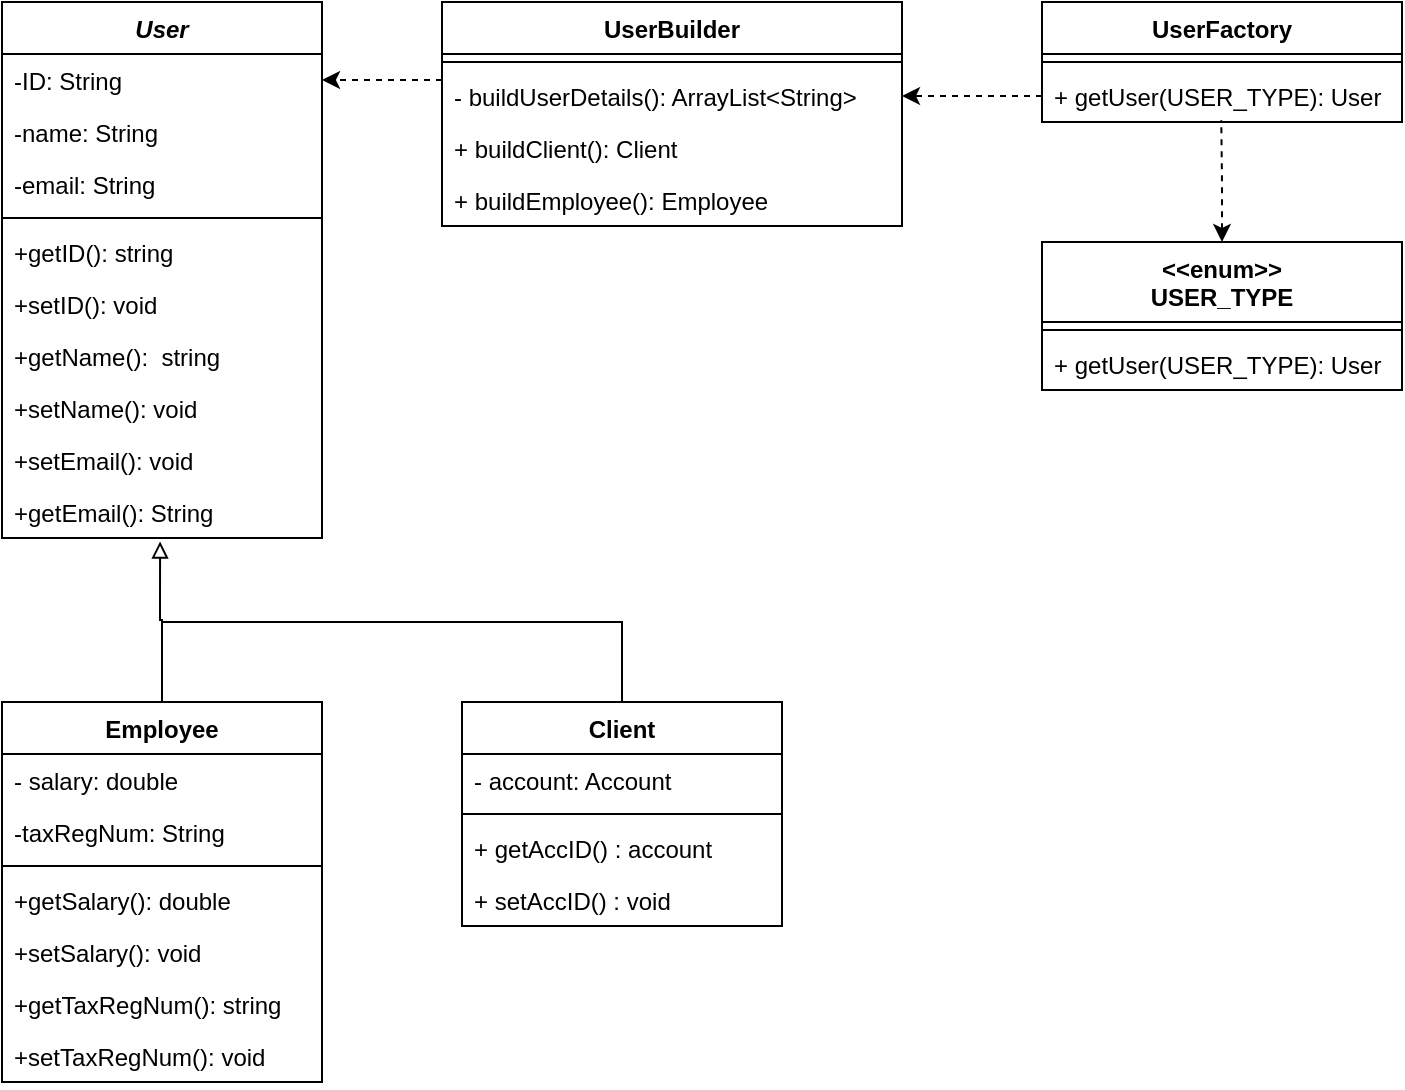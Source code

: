 <mxfile version="14.6.12" type="github">
  <diagram id="k4Plykv9acac5aPjrtQd" name="Page-1">
    <mxGraphModel dx="455" dy="555" grid="1" gridSize="10" guides="1" tooltips="1" connect="1" arrows="1" fold="1" page="1" pageScale="1" pageWidth="850" pageHeight="1100" math="0" shadow="0">
      <root>
        <mxCell id="0" />
        <mxCell id="1" parent="0" />
        <mxCell id="SLe5U7EsBWXXswVBxkud-1" value="User" style="swimlane;fontStyle=3;align=center;verticalAlign=top;childLayout=stackLayout;horizontal=1;startSize=26;horizontalStack=0;resizeParent=1;resizeParentMax=0;resizeLast=0;collapsible=1;marginBottom=0;" vertex="1" parent="1">
          <mxGeometry x="140" y="20" width="160" height="268" as="geometry" />
        </mxCell>
        <mxCell id="SLe5U7EsBWXXswVBxkud-2" value="-ID: String" style="text;strokeColor=none;fillColor=none;align=left;verticalAlign=top;spacingLeft=4;spacingRight=4;overflow=hidden;rotatable=0;points=[[0,0.5],[1,0.5]];portConstraint=eastwest;" vertex="1" parent="SLe5U7EsBWXXswVBxkud-1">
          <mxGeometry y="26" width="160" height="26" as="geometry" />
        </mxCell>
        <mxCell id="SLe5U7EsBWXXswVBxkud-3" value="-name: String" style="text;strokeColor=none;fillColor=none;align=left;verticalAlign=top;spacingLeft=4;spacingRight=4;overflow=hidden;rotatable=0;points=[[0,0.5],[1,0.5]];portConstraint=eastwest;" vertex="1" parent="SLe5U7EsBWXXswVBxkud-1">
          <mxGeometry y="52" width="160" height="26" as="geometry" />
        </mxCell>
        <mxCell id="SLe5U7EsBWXXswVBxkud-4" value="-email: String" style="text;strokeColor=none;fillColor=none;align=left;verticalAlign=top;spacingLeft=4;spacingRight=4;overflow=hidden;rotatable=0;points=[[0,0.5],[1,0.5]];portConstraint=eastwest;" vertex="1" parent="SLe5U7EsBWXXswVBxkud-1">
          <mxGeometry y="78" width="160" height="26" as="geometry" />
        </mxCell>
        <mxCell id="SLe5U7EsBWXXswVBxkud-5" value="" style="line;strokeWidth=1;fillColor=none;align=left;verticalAlign=middle;spacingTop=-1;spacingLeft=3;spacingRight=3;rotatable=0;labelPosition=right;points=[];portConstraint=eastwest;" vertex="1" parent="SLe5U7EsBWXXswVBxkud-1">
          <mxGeometry y="104" width="160" height="8" as="geometry" />
        </mxCell>
        <mxCell id="SLe5U7EsBWXXswVBxkud-6" value="+getID(): string" style="text;strokeColor=none;fillColor=none;align=left;verticalAlign=top;spacingLeft=4;spacingRight=4;overflow=hidden;rotatable=0;points=[[0,0.5],[1,0.5]];portConstraint=eastwest;" vertex="1" parent="SLe5U7EsBWXXswVBxkud-1">
          <mxGeometry y="112" width="160" height="26" as="geometry" />
        </mxCell>
        <mxCell id="SLe5U7EsBWXXswVBxkud-7" value="+setID(): void" style="text;strokeColor=none;fillColor=none;align=left;verticalAlign=top;spacingLeft=4;spacingRight=4;overflow=hidden;rotatable=0;points=[[0,0.5],[1,0.5]];portConstraint=eastwest;" vertex="1" parent="SLe5U7EsBWXXswVBxkud-1">
          <mxGeometry y="138" width="160" height="26" as="geometry" />
        </mxCell>
        <mxCell id="SLe5U7EsBWXXswVBxkud-8" value="+getName():  string" style="text;strokeColor=none;fillColor=none;align=left;verticalAlign=top;spacingLeft=4;spacingRight=4;overflow=hidden;rotatable=0;points=[[0,0.5],[1,0.5]];portConstraint=eastwest;" vertex="1" parent="SLe5U7EsBWXXswVBxkud-1">
          <mxGeometry y="164" width="160" height="26" as="geometry" />
        </mxCell>
        <mxCell id="SLe5U7EsBWXXswVBxkud-9" value="+setName(): void" style="text;strokeColor=none;fillColor=none;align=left;verticalAlign=top;spacingLeft=4;spacingRight=4;overflow=hidden;rotatable=0;points=[[0,0.5],[1,0.5]];portConstraint=eastwest;" vertex="1" parent="SLe5U7EsBWXXswVBxkud-1">
          <mxGeometry y="190" width="160" height="26" as="geometry" />
        </mxCell>
        <mxCell id="SLe5U7EsBWXXswVBxkud-10" value="+setEmail(): void" style="text;strokeColor=none;fillColor=none;align=left;verticalAlign=top;spacingLeft=4;spacingRight=4;overflow=hidden;rotatable=0;points=[[0,0.5],[1,0.5]];portConstraint=eastwest;" vertex="1" parent="SLe5U7EsBWXXswVBxkud-1">
          <mxGeometry y="216" width="160" height="26" as="geometry" />
        </mxCell>
        <mxCell id="SLe5U7EsBWXXswVBxkud-11" value="+getEmail(): String" style="text;strokeColor=none;fillColor=none;align=left;verticalAlign=top;spacingLeft=4;spacingRight=4;overflow=hidden;rotatable=0;points=[[0,0.5],[1,0.5]];portConstraint=eastwest;" vertex="1" parent="SLe5U7EsBWXXswVBxkud-1">
          <mxGeometry y="242" width="160" height="26" as="geometry" />
        </mxCell>
        <mxCell id="SLe5U7EsBWXXswVBxkud-13" value="UserFactory" style="swimlane;fontStyle=1;align=center;verticalAlign=top;childLayout=stackLayout;horizontal=1;startSize=26;horizontalStack=0;resizeParent=1;resizeParentMax=0;resizeLast=0;collapsible=1;marginBottom=0;" vertex="1" parent="1">
          <mxGeometry x="660" y="20" width="180" height="60" as="geometry" />
        </mxCell>
        <mxCell id="SLe5U7EsBWXXswVBxkud-14" value="" style="line;strokeWidth=1;fillColor=none;align=left;verticalAlign=middle;spacingTop=-1;spacingLeft=3;spacingRight=3;rotatable=0;labelPosition=right;points=[];portConstraint=eastwest;" vertex="1" parent="SLe5U7EsBWXXswVBxkud-13">
          <mxGeometry y="26" width="180" height="8" as="geometry" />
        </mxCell>
        <mxCell id="SLe5U7EsBWXXswVBxkud-15" value="+ getUser(USER_TYPE): User" style="text;strokeColor=none;fillColor=none;align=left;verticalAlign=top;spacingLeft=4;spacingRight=4;overflow=hidden;rotatable=0;points=[[0,0.5],[1,0.5]];portConstraint=eastwest;" vertex="1" parent="SLe5U7EsBWXXswVBxkud-13">
          <mxGeometry y="34" width="180" height="26" as="geometry" />
        </mxCell>
        <mxCell id="SLe5U7EsBWXXswVBxkud-37" style="edgeStyle=orthogonalEdgeStyle;rounded=0;orthogonalLoop=1;jettySize=auto;html=1;exitX=0.5;exitY=0;exitDx=0;exitDy=0;endArrow=none;endFill=0;" edge="1" parent="1" source="SLe5U7EsBWXXswVBxkud-16">
          <mxGeometry relative="1" as="geometry">
            <mxPoint x="220" y="330" as="targetPoint" />
            <Array as="points">
              <mxPoint x="450" y="330" />
            </Array>
          </mxGeometry>
        </mxCell>
        <mxCell id="SLe5U7EsBWXXswVBxkud-16" value="Client" style="swimlane;fontStyle=1;align=center;verticalAlign=top;childLayout=stackLayout;horizontal=1;startSize=26;horizontalStack=0;resizeParent=1;resizeParentMax=0;resizeLast=0;collapsible=1;marginBottom=0;" vertex="1" parent="1">
          <mxGeometry x="370" y="370" width="160" height="112" as="geometry" />
        </mxCell>
        <mxCell id="SLe5U7EsBWXXswVBxkud-17" value="- account: Account" style="text;strokeColor=none;fillColor=none;align=left;verticalAlign=top;spacingLeft=4;spacingRight=4;overflow=hidden;rotatable=0;points=[[0,0.5],[1,0.5]];portConstraint=eastwest;" vertex="1" parent="SLe5U7EsBWXXswVBxkud-16">
          <mxGeometry y="26" width="160" height="26" as="geometry" />
        </mxCell>
        <mxCell id="SLe5U7EsBWXXswVBxkud-18" value="" style="line;strokeWidth=1;fillColor=none;align=left;verticalAlign=middle;spacingTop=-1;spacingLeft=3;spacingRight=3;rotatable=0;labelPosition=right;points=[];portConstraint=eastwest;" vertex="1" parent="SLe5U7EsBWXXswVBxkud-16">
          <mxGeometry y="52" width="160" height="8" as="geometry" />
        </mxCell>
        <mxCell id="SLe5U7EsBWXXswVBxkud-19" value="+ getAccID() : account" style="text;strokeColor=none;fillColor=none;align=left;verticalAlign=top;spacingLeft=4;spacingRight=4;overflow=hidden;rotatable=0;points=[[0,0.5],[1,0.5]];portConstraint=eastwest;" vertex="1" parent="SLe5U7EsBWXXswVBxkud-16">
          <mxGeometry y="60" width="160" height="26" as="geometry" />
        </mxCell>
        <mxCell id="SLe5U7EsBWXXswVBxkud-20" value="+ setAccID() : void" style="text;strokeColor=none;fillColor=none;align=left;verticalAlign=top;spacingLeft=4;spacingRight=4;overflow=hidden;rotatable=0;points=[[0,0.5],[1,0.5]];portConstraint=eastwest;" vertex="1" parent="SLe5U7EsBWXXswVBxkud-16">
          <mxGeometry y="86" width="160" height="26" as="geometry" />
        </mxCell>
        <mxCell id="SLe5U7EsBWXXswVBxkud-36" style="edgeStyle=orthogonalEdgeStyle;rounded=0;orthogonalLoop=1;jettySize=auto;html=1;exitX=0.5;exitY=0;exitDx=0;exitDy=0;entryX=0.494;entryY=1.066;entryDx=0;entryDy=0;entryPerimeter=0;endArrow=block;endFill=0;" edge="1" parent="1" source="SLe5U7EsBWXXswVBxkud-21" target="SLe5U7EsBWXXswVBxkud-11">
          <mxGeometry relative="1" as="geometry">
            <Array as="points">
              <mxPoint x="220" y="329" />
              <mxPoint x="219" y="290" />
            </Array>
          </mxGeometry>
        </mxCell>
        <mxCell id="SLe5U7EsBWXXswVBxkud-21" value="Employee" style="swimlane;fontStyle=1;align=center;verticalAlign=top;childLayout=stackLayout;horizontal=1;startSize=26;horizontalStack=0;resizeParent=1;resizeParentMax=0;resizeLast=0;collapsible=1;marginBottom=0;" vertex="1" parent="1">
          <mxGeometry x="140" y="370" width="160" height="190" as="geometry" />
        </mxCell>
        <mxCell id="SLe5U7EsBWXXswVBxkud-22" value="- salary: double" style="text;strokeColor=none;fillColor=none;align=left;verticalAlign=top;spacingLeft=4;spacingRight=4;overflow=hidden;rotatable=0;points=[[0,0.5],[1,0.5]];portConstraint=eastwest;" vertex="1" parent="SLe5U7EsBWXXswVBxkud-21">
          <mxGeometry y="26" width="160" height="26" as="geometry" />
        </mxCell>
        <mxCell id="SLe5U7EsBWXXswVBxkud-23" value="-taxRegNum: String" style="text;strokeColor=none;fillColor=none;align=left;verticalAlign=top;spacingLeft=4;spacingRight=4;overflow=hidden;rotatable=0;points=[[0,0.5],[1,0.5]];portConstraint=eastwest;" vertex="1" parent="SLe5U7EsBWXXswVBxkud-21">
          <mxGeometry y="52" width="160" height="26" as="geometry" />
        </mxCell>
        <mxCell id="SLe5U7EsBWXXswVBxkud-24" value="" style="line;strokeWidth=1;fillColor=none;align=left;verticalAlign=middle;spacingTop=-1;spacingLeft=3;spacingRight=3;rotatable=0;labelPosition=right;points=[];portConstraint=eastwest;" vertex="1" parent="SLe5U7EsBWXXswVBxkud-21">
          <mxGeometry y="78" width="160" height="8" as="geometry" />
        </mxCell>
        <mxCell id="SLe5U7EsBWXXswVBxkud-25" value="+getSalary(): double" style="text;strokeColor=none;fillColor=none;align=left;verticalAlign=top;spacingLeft=4;spacingRight=4;overflow=hidden;rotatable=0;points=[[0,0.5],[1,0.5]];portConstraint=eastwest;" vertex="1" parent="SLe5U7EsBWXXswVBxkud-21">
          <mxGeometry y="86" width="160" height="26" as="geometry" />
        </mxCell>
        <mxCell id="SLe5U7EsBWXXswVBxkud-26" value="+setSalary(): void" style="text;strokeColor=none;fillColor=none;align=left;verticalAlign=top;spacingLeft=4;spacingRight=4;overflow=hidden;rotatable=0;points=[[0,0.5],[1,0.5]];portConstraint=eastwest;" vertex="1" parent="SLe5U7EsBWXXswVBxkud-21">
          <mxGeometry y="112" width="160" height="26" as="geometry" />
        </mxCell>
        <mxCell id="SLe5U7EsBWXXswVBxkud-27" value="+getTaxRegNum(): string" style="text;strokeColor=none;fillColor=none;align=left;verticalAlign=top;spacingLeft=4;spacingRight=4;overflow=hidden;rotatable=0;points=[[0,0.5],[1,0.5]];portConstraint=eastwest;" vertex="1" parent="SLe5U7EsBWXXswVBxkud-21">
          <mxGeometry y="138" width="160" height="26" as="geometry" />
        </mxCell>
        <mxCell id="SLe5U7EsBWXXswVBxkud-28" value="+setTaxRegNum(): void" style="text;strokeColor=none;fillColor=none;align=left;verticalAlign=top;spacingLeft=4;spacingRight=4;overflow=hidden;rotatable=0;points=[[0,0.5],[1,0.5]];portConstraint=eastwest;" vertex="1" parent="SLe5U7EsBWXXswVBxkud-21">
          <mxGeometry y="164" width="160" height="26" as="geometry" />
        </mxCell>
        <mxCell id="SLe5U7EsBWXXswVBxkud-29" value="UserBuilder" style="swimlane;fontStyle=1;align=center;verticalAlign=top;childLayout=stackLayout;horizontal=1;startSize=26;horizontalStack=0;resizeParent=1;resizeParentMax=0;resizeLast=0;collapsible=1;marginBottom=0;" vertex="1" parent="1">
          <mxGeometry x="360" y="20" width="230" height="112" as="geometry" />
        </mxCell>
        <mxCell id="SLe5U7EsBWXXswVBxkud-30" value="" style="line;strokeWidth=1;fillColor=none;align=left;verticalAlign=middle;spacingTop=-1;spacingLeft=3;spacingRight=3;rotatable=0;labelPosition=right;points=[];portConstraint=eastwest;" vertex="1" parent="SLe5U7EsBWXXswVBxkud-29">
          <mxGeometry y="26" width="230" height="8" as="geometry" />
        </mxCell>
        <mxCell id="SLe5U7EsBWXXswVBxkud-31" value="- buildUserDetails(): ArrayList&lt;String&gt;" style="text;strokeColor=none;fillColor=none;align=left;verticalAlign=top;spacingLeft=4;spacingRight=4;overflow=hidden;rotatable=0;points=[[0,0.5],[1,0.5]];portConstraint=eastwest;" vertex="1" parent="SLe5U7EsBWXXswVBxkud-29">
          <mxGeometry y="34" width="230" height="26" as="geometry" />
        </mxCell>
        <mxCell id="SLe5U7EsBWXXswVBxkud-32" value="+ buildClient(): Client" style="text;strokeColor=none;fillColor=none;align=left;verticalAlign=top;spacingLeft=4;spacingRight=4;overflow=hidden;rotatable=0;points=[[0,0.5],[1,0.5]];portConstraint=eastwest;" vertex="1" parent="SLe5U7EsBWXXswVBxkud-29">
          <mxGeometry y="60" width="230" height="26" as="geometry" />
        </mxCell>
        <mxCell id="SLe5U7EsBWXXswVBxkud-33" value="+ buildEmployee(): Employee" style="text;strokeColor=none;fillColor=none;align=left;verticalAlign=top;spacingLeft=4;spacingRight=4;overflow=hidden;rotatable=0;points=[[0,0.5],[1,0.5]];portConstraint=eastwest;" vertex="1" parent="SLe5U7EsBWXXswVBxkud-29">
          <mxGeometry y="86" width="230" height="26" as="geometry" />
        </mxCell>
        <mxCell id="SLe5U7EsBWXXswVBxkud-34" style="edgeStyle=orthogonalEdgeStyle;rounded=0;orthogonalLoop=1;jettySize=auto;html=1;exitX=0;exitY=0.5;exitDx=0;exitDy=0;entryX=1;entryY=0.5;entryDx=0;entryDy=0;dashed=1;" edge="1" parent="1" source="SLe5U7EsBWXXswVBxkud-15" target="SLe5U7EsBWXXswVBxkud-31">
          <mxGeometry relative="1" as="geometry" />
        </mxCell>
        <mxCell id="SLe5U7EsBWXXswVBxkud-38" style="edgeStyle=orthogonalEdgeStyle;rounded=0;orthogonalLoop=1;jettySize=auto;html=1;endArrow=classic;endFill=1;entryX=1;entryY=0.5;entryDx=0;entryDy=0;dashed=1;" edge="1" parent="1" target="SLe5U7EsBWXXswVBxkud-2">
          <mxGeometry relative="1" as="geometry">
            <mxPoint x="360" y="59" as="sourcePoint" />
            <mxPoint x="303" y="67" as="targetPoint" />
            <Array as="points">
              <mxPoint x="357" y="59" />
              <mxPoint x="357" y="59" />
            </Array>
          </mxGeometry>
        </mxCell>
        <mxCell id="SLe5U7EsBWXXswVBxkud-47" style="edgeStyle=orthogonalEdgeStyle;rounded=0;orthogonalLoop=1;jettySize=auto;html=1;exitX=0.5;exitY=0;exitDx=0;exitDy=0;entryX=0.498;entryY=0.966;entryDx=0;entryDy=0;entryPerimeter=0;dashed=1;endArrow=none;endFill=0;startArrow=classic;startFill=1;" edge="1" parent="1" source="SLe5U7EsBWXXswVBxkud-42" target="SLe5U7EsBWXXswVBxkud-15">
          <mxGeometry relative="1" as="geometry" />
        </mxCell>
        <mxCell id="SLe5U7EsBWXXswVBxkud-42" value="&lt;&lt;enum&gt;&gt;&#xa;USER_TYPE" style="swimlane;fontStyle=1;align=center;verticalAlign=top;childLayout=stackLayout;horizontal=1;startSize=40;horizontalStack=0;resizeParent=1;resizeParentMax=0;resizeLast=0;collapsible=1;marginBottom=0;" vertex="1" parent="1">
          <mxGeometry x="660" y="140" width="180" height="74" as="geometry" />
        </mxCell>
        <mxCell id="SLe5U7EsBWXXswVBxkud-43" value="" style="line;strokeWidth=1;fillColor=none;align=left;verticalAlign=middle;spacingTop=-1;spacingLeft=3;spacingRight=3;rotatable=0;labelPosition=right;points=[];portConstraint=eastwest;" vertex="1" parent="SLe5U7EsBWXXswVBxkud-42">
          <mxGeometry y="40" width="180" height="8" as="geometry" />
        </mxCell>
        <mxCell id="SLe5U7EsBWXXswVBxkud-44" value="+ getUser(USER_TYPE): User" style="text;strokeColor=none;fillColor=none;align=left;verticalAlign=top;spacingLeft=4;spacingRight=4;overflow=hidden;rotatable=0;points=[[0,0.5],[1,0.5]];portConstraint=eastwest;" vertex="1" parent="SLe5U7EsBWXXswVBxkud-42">
          <mxGeometry y="48" width="180" height="26" as="geometry" />
        </mxCell>
      </root>
    </mxGraphModel>
  </diagram>
</mxfile>
